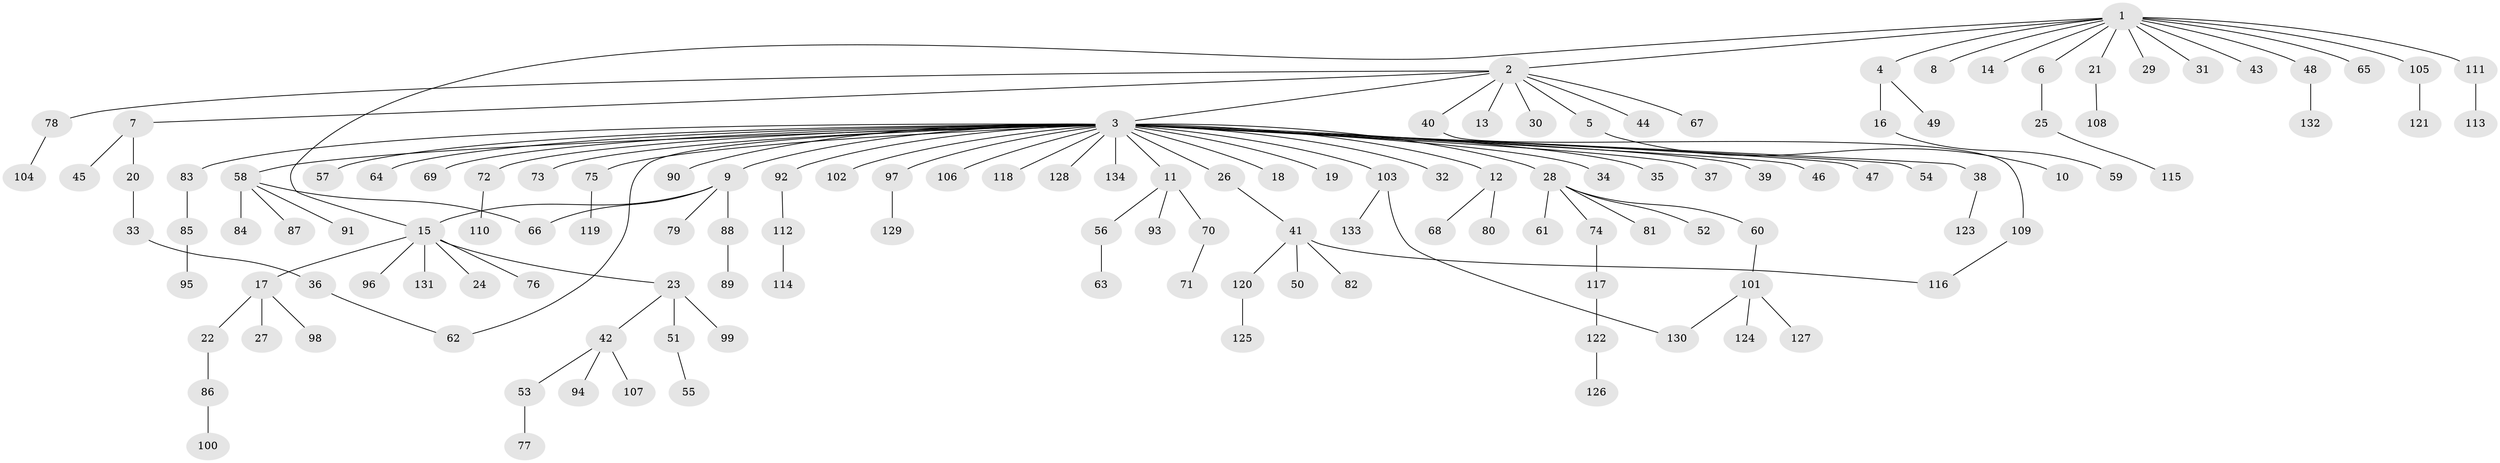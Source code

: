 // coarse degree distribution, {1: 0.6790123456790124, 9: 0.012345679012345678, 2: 0.18518518518518517, 4: 0.012345679012345678, 5: 0.012345679012345678, 3: 0.06172839506172839, 7: 0.012345679012345678, 12: 0.012345679012345678, 33: 0.012345679012345678}
// Generated by graph-tools (version 1.1) at 2025/36/03/04/25 23:36:51]
// undirected, 134 vertices, 138 edges
graph export_dot {
  node [color=gray90,style=filled];
  1;
  2;
  3;
  4;
  5;
  6;
  7;
  8;
  9;
  10;
  11;
  12;
  13;
  14;
  15;
  16;
  17;
  18;
  19;
  20;
  21;
  22;
  23;
  24;
  25;
  26;
  27;
  28;
  29;
  30;
  31;
  32;
  33;
  34;
  35;
  36;
  37;
  38;
  39;
  40;
  41;
  42;
  43;
  44;
  45;
  46;
  47;
  48;
  49;
  50;
  51;
  52;
  53;
  54;
  55;
  56;
  57;
  58;
  59;
  60;
  61;
  62;
  63;
  64;
  65;
  66;
  67;
  68;
  69;
  70;
  71;
  72;
  73;
  74;
  75;
  76;
  77;
  78;
  79;
  80;
  81;
  82;
  83;
  84;
  85;
  86;
  87;
  88;
  89;
  90;
  91;
  92;
  93;
  94;
  95;
  96;
  97;
  98;
  99;
  100;
  101;
  102;
  103;
  104;
  105;
  106;
  107;
  108;
  109;
  110;
  111;
  112;
  113;
  114;
  115;
  116;
  117;
  118;
  119;
  120;
  121;
  122;
  123;
  124;
  125;
  126;
  127;
  128;
  129;
  130;
  131;
  132;
  133;
  134;
  1 -- 2;
  1 -- 4;
  1 -- 6;
  1 -- 8;
  1 -- 14;
  1 -- 15;
  1 -- 21;
  1 -- 29;
  1 -- 31;
  1 -- 43;
  1 -- 48;
  1 -- 65;
  1 -- 105;
  1 -- 111;
  2 -- 3;
  2 -- 5;
  2 -- 7;
  2 -- 13;
  2 -- 30;
  2 -- 40;
  2 -- 44;
  2 -- 67;
  2 -- 78;
  3 -- 9;
  3 -- 11;
  3 -- 12;
  3 -- 18;
  3 -- 19;
  3 -- 26;
  3 -- 28;
  3 -- 32;
  3 -- 34;
  3 -- 35;
  3 -- 37;
  3 -- 38;
  3 -- 39;
  3 -- 46;
  3 -- 47;
  3 -- 54;
  3 -- 57;
  3 -- 58;
  3 -- 62;
  3 -- 64;
  3 -- 69;
  3 -- 72;
  3 -- 73;
  3 -- 75;
  3 -- 83;
  3 -- 90;
  3 -- 92;
  3 -- 97;
  3 -- 102;
  3 -- 103;
  3 -- 106;
  3 -- 118;
  3 -- 128;
  3 -- 134;
  4 -- 16;
  4 -- 49;
  5 -- 10;
  6 -- 25;
  7 -- 20;
  7 -- 45;
  9 -- 15;
  9 -- 66;
  9 -- 79;
  9 -- 88;
  11 -- 56;
  11 -- 70;
  11 -- 93;
  12 -- 68;
  12 -- 80;
  15 -- 17;
  15 -- 23;
  15 -- 24;
  15 -- 76;
  15 -- 96;
  15 -- 131;
  16 -- 59;
  17 -- 22;
  17 -- 27;
  17 -- 98;
  20 -- 33;
  21 -- 108;
  22 -- 86;
  23 -- 42;
  23 -- 51;
  23 -- 99;
  25 -- 115;
  26 -- 41;
  28 -- 52;
  28 -- 60;
  28 -- 61;
  28 -- 74;
  28 -- 81;
  33 -- 36;
  36 -- 62;
  38 -- 123;
  40 -- 109;
  41 -- 50;
  41 -- 82;
  41 -- 116;
  41 -- 120;
  42 -- 53;
  42 -- 94;
  42 -- 107;
  48 -- 132;
  51 -- 55;
  53 -- 77;
  56 -- 63;
  58 -- 66;
  58 -- 84;
  58 -- 87;
  58 -- 91;
  60 -- 101;
  70 -- 71;
  72 -- 110;
  74 -- 117;
  75 -- 119;
  78 -- 104;
  83 -- 85;
  85 -- 95;
  86 -- 100;
  88 -- 89;
  92 -- 112;
  97 -- 129;
  101 -- 124;
  101 -- 127;
  101 -- 130;
  103 -- 130;
  103 -- 133;
  105 -- 121;
  109 -- 116;
  111 -- 113;
  112 -- 114;
  117 -- 122;
  120 -- 125;
  122 -- 126;
}
